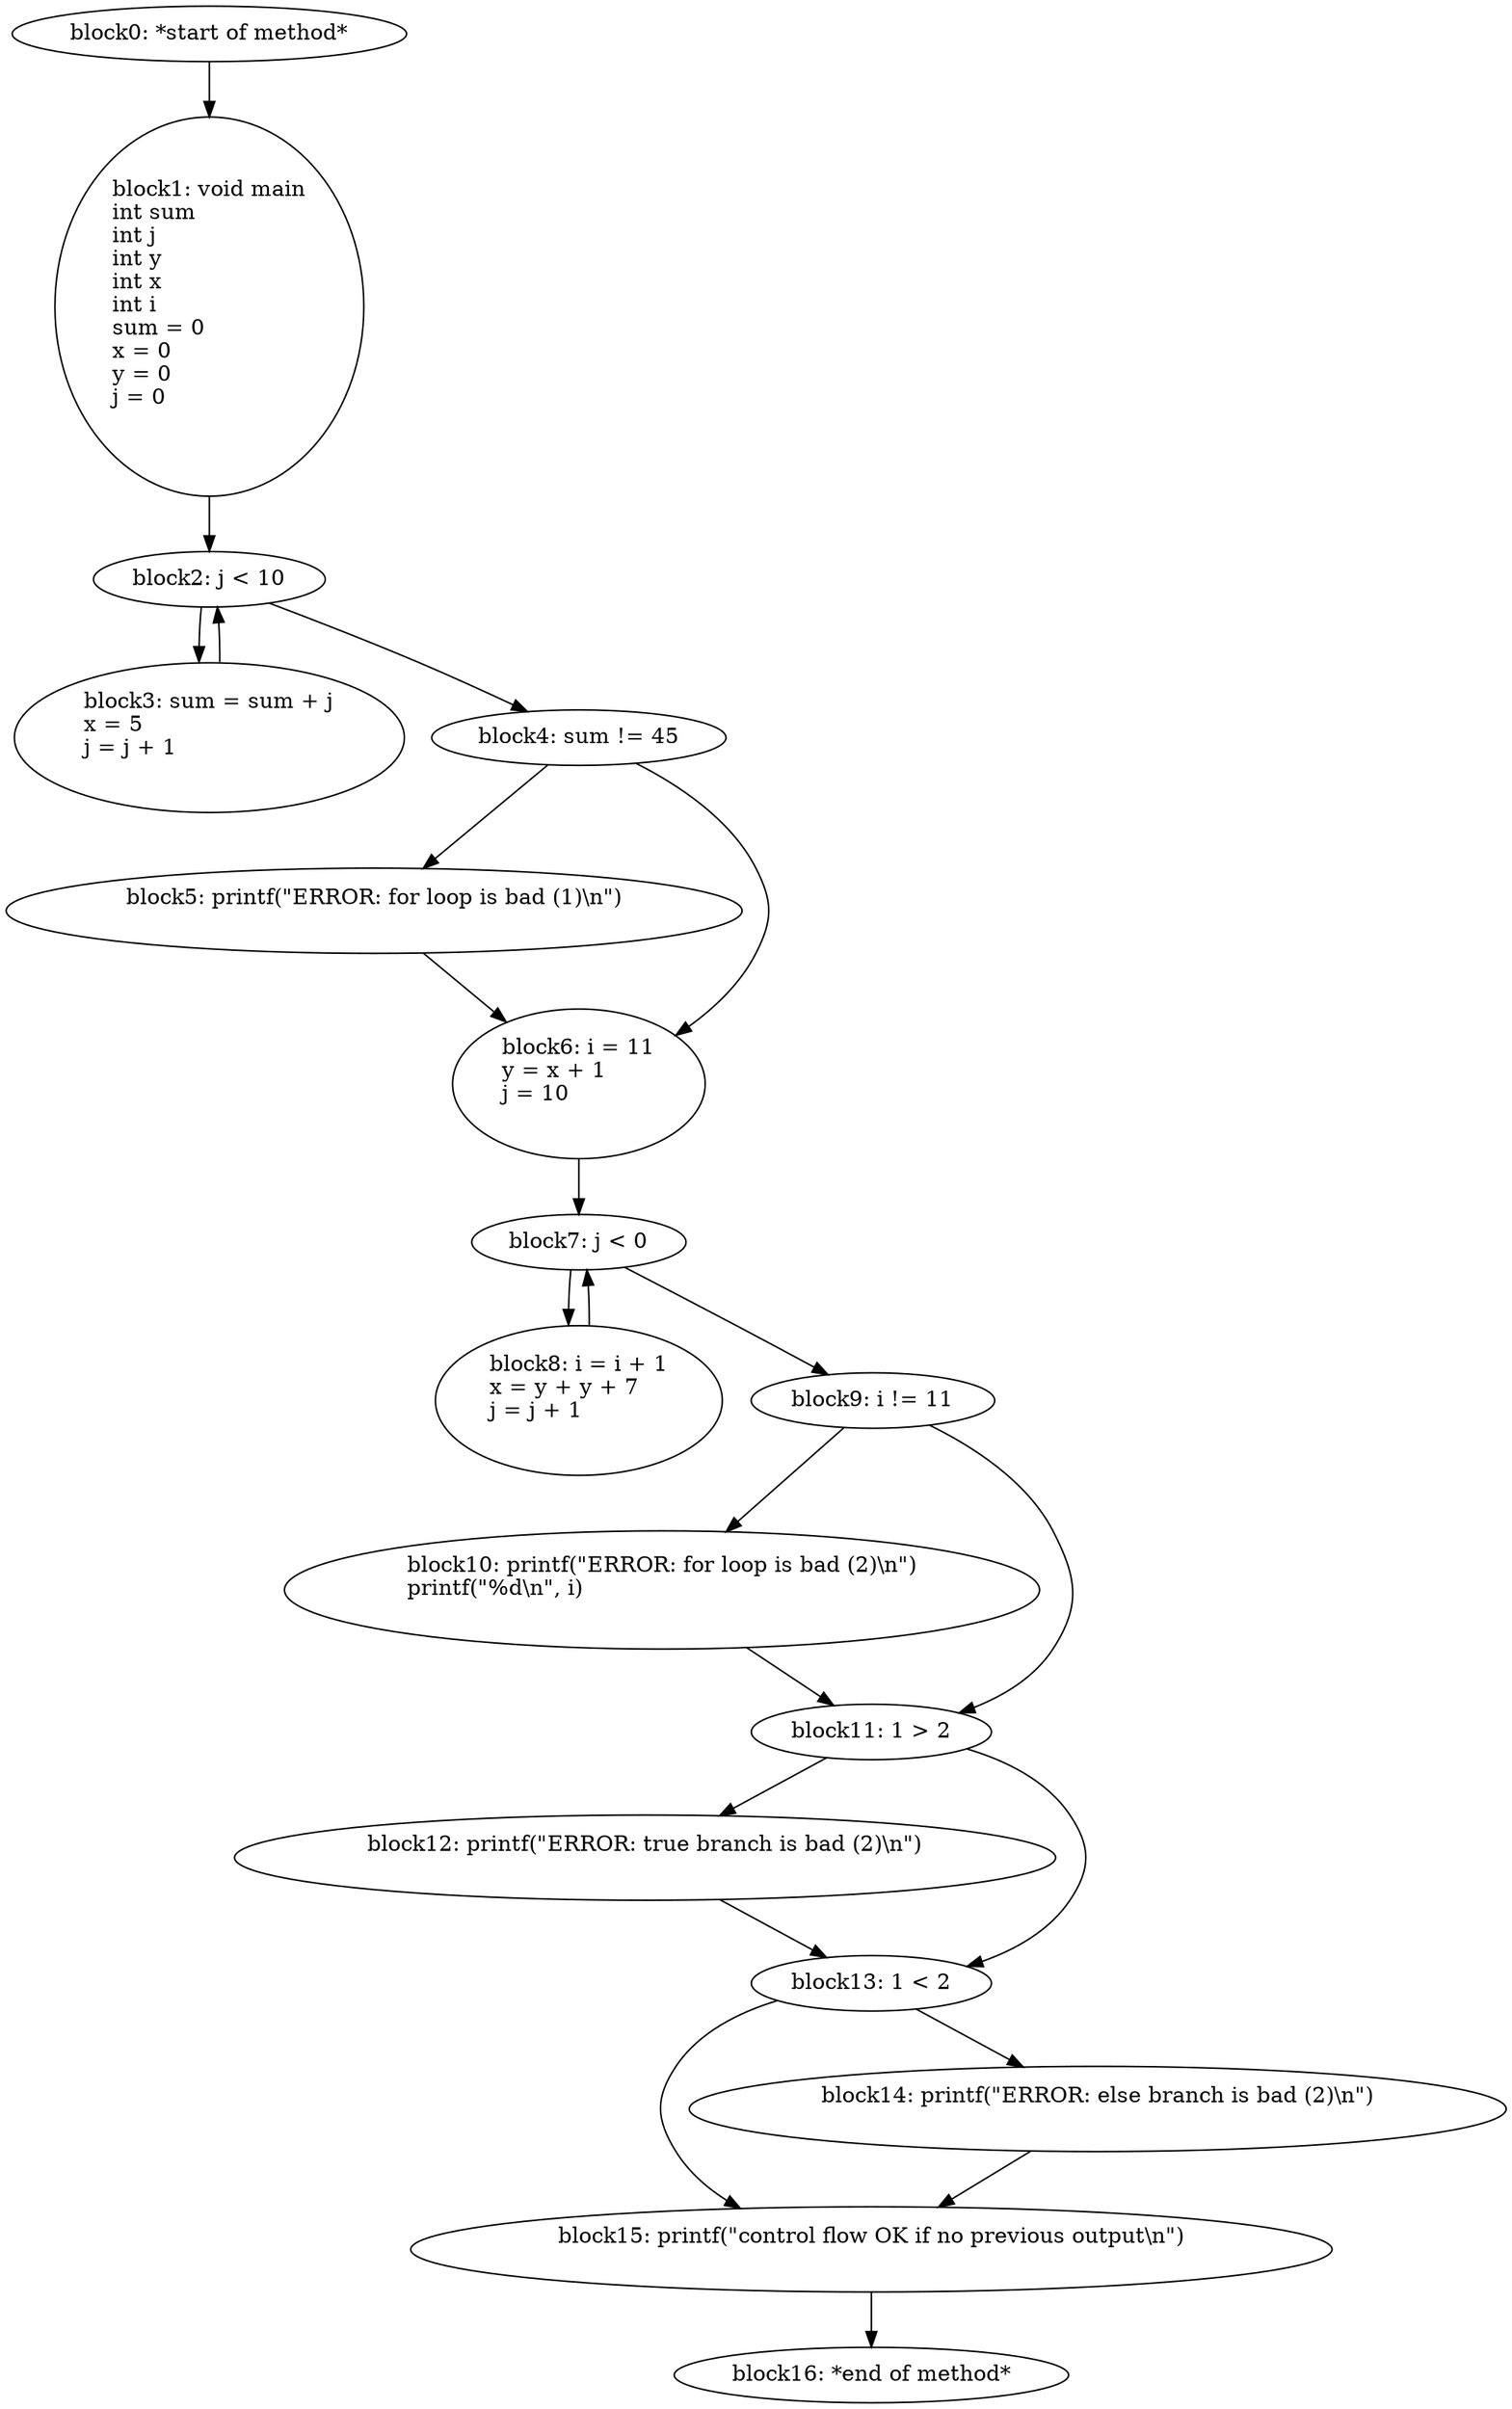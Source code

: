 digraph G {
  block0 [ label="block0: *start\ of\ method*\l" ];
  block1 [ label="block1: void\ main\lint\ sum\lint\ j\lint\ y\lint\ x\lint\ i\lsum\ =\ 0\lx\ =\ 0\ly\ =\ 0\lj\ =\ 0\l\l" ];
  block2 [ label="block2: j\ \<\ 10\l" ];
  block3 [ label="block3: sum\ =\ sum\ +\ j\lx\ =\ 5\lj\ =\ j\ +\ 1\l\l" ];
  block4 [ label="block4: sum\ !=\ 45\l" ];
  block5 [ label="block5: printf\(\"ERROR\:\ for\ loop\ is\ bad\ \(1\)\\n\"\)\l\l" ];
  block6 [ label="block6: i\ =\ 11\ly\ =\ x\ +\ 1\lj\ =\ 10\l\l" ];
  block7 [ label="block7: j\ \<\ 0\l" ];
  block8 [ label="block8: i\ =\ i\ +\ 1\lx\ =\ y\ +\ y\ +\ 7\lj\ =\ j\ +\ 1\l\l" ];
  block9 [ label="block9: i\ !=\ 11\l" ];
  block10 [ label="block10: printf\(\"ERROR\:\ for\ loop\ is\ bad\ \(2\)\\n\"\)\lprintf\(\"%d\\n\"\,\ i\)\l\l" ];
  block11 [ label="block11: 1\ \>\ 2\l" ];
  block12 [ label="block12: printf\(\"ERROR\:\ true\ branch\ is\ bad\ \(2\)\\n\"\)\l\l" ];
  block13 [ label="block13: 1\ \<\ 2\l" ];
  block15 [ label="block15: printf\(\"control\ flow\ OK\ if\ no\ previous\ output\\n\"\)\l\l" ];
  block16 [ label="block16: *end\ of\ method*\l" ];
  block14 [ label="block14: printf\(\"ERROR\:\ else\ branch\ is\ bad\ \(2\)\\n\"\)\l\l" ];
  block0 -> block1;
  block1 -> block2;
  block2 -> block3;
  block3 -> block2;
  block2 -> block4;
  block4 -> block5;
  block5 -> block6;
  block6 -> block7;
  block7 -> block8;
  block8 -> block7;
  block7 -> block9;
  block9 -> block10;
  block10 -> block11;
  block11 -> block12;
  block12 -> block13;
  block13 -> block15;
  block15 -> block16;
  block13 -> block14;
  block14 -> block15;
  block11 -> block13;
  block9 -> block11;
  block4 -> block6;
}
